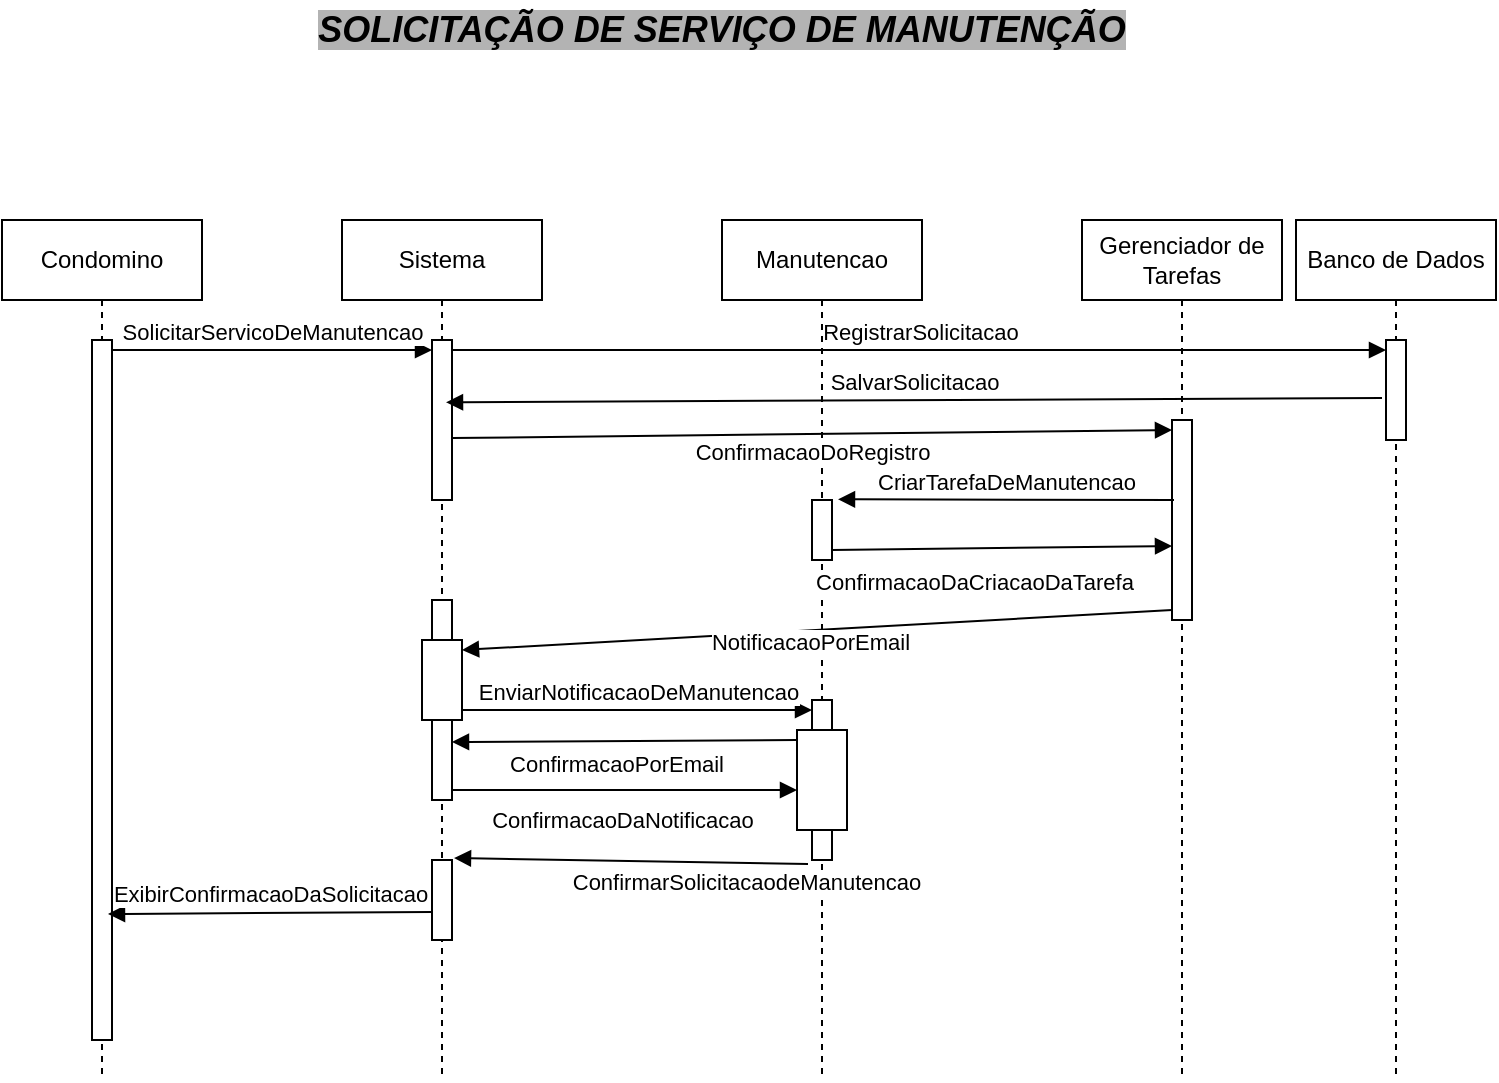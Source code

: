 <mxfile version="22.0.4" type="github">
  <diagram name="Página-1" id="mCqcDyPY4Aq2anPlDZxI">
    <mxGraphModel dx="880" dy="470" grid="1" gridSize="10" guides="1" tooltips="1" connect="1" arrows="1" fold="1" page="1" pageScale="1" pageWidth="827" pageHeight="1169" math="0" shadow="0">
      <root>
        <mxCell id="0" />
        <mxCell id="1" parent="0" />
        <mxCell id="notrwnkj8lNbOosdMPbK-1" value="&lt;b style=&quot;font-size: 18px;&quot;&gt;&lt;i style=&quot;font-size: 18px;&quot;&gt;&lt;font style=&quot;font-size: 18px; background-color: rgb(179, 179, 179);&quot;&gt;SOLICITAÇÃO DE SERVIÇO DE MANUTENÇÃO&lt;/font&gt;&lt;/i&gt;&lt;/b&gt;" style="text;html=1;strokeColor=none;fillColor=none;align=center;verticalAlign=middle;whiteSpace=wrap;rounded=0;fontSize=18;" vertex="1" parent="1">
          <mxGeometry x="100" y="70" width="680" height="30" as="geometry" />
        </mxCell>
        <mxCell id="notrwnkj8lNbOosdMPbK-2" value="Condomino" style="shape=umlLifeline;perimeter=lifelinePerimeter;whiteSpace=wrap;html=1;container=1;dropTarget=0;collapsible=0;recursiveResize=0;outlineConnect=0;portConstraint=eastwest;newEdgeStyle={&quot;curved&quot;:0,&quot;rounded&quot;:0};" vertex="1" parent="1">
          <mxGeometry x="80" y="180" width="100" height="430" as="geometry" />
        </mxCell>
        <mxCell id="notrwnkj8lNbOosdMPbK-3" value="" style="html=1;points=[[0,0,0,0,5],[0,1,0,0,-5],[1,0,0,0,5],[1,1,0,0,-5]];perimeter=orthogonalPerimeter;outlineConnect=0;targetShapes=umlLifeline;portConstraint=eastwest;newEdgeStyle={&quot;curved&quot;:0,&quot;rounded&quot;:0};" vertex="1" parent="notrwnkj8lNbOosdMPbK-2">
          <mxGeometry x="45" y="60" width="10" height="350" as="geometry" />
        </mxCell>
        <mxCell id="notrwnkj8lNbOosdMPbK-4" value="Sistema" style="shape=umlLifeline;perimeter=lifelinePerimeter;whiteSpace=wrap;html=1;container=1;dropTarget=0;collapsible=0;recursiveResize=0;outlineConnect=0;portConstraint=eastwest;newEdgeStyle={&quot;curved&quot;:0,&quot;rounded&quot;:0};" vertex="1" parent="1">
          <mxGeometry x="250" y="180" width="100" height="430" as="geometry" />
        </mxCell>
        <mxCell id="notrwnkj8lNbOosdMPbK-5" value="" style="html=1;points=[[0,0,0,0,5],[0,1,0,0,-5],[1,0,0,0,5],[1,1,0,0,-5]];perimeter=orthogonalPerimeter;outlineConnect=0;targetShapes=umlLifeline;portConstraint=eastwest;newEdgeStyle={&quot;curved&quot;:0,&quot;rounded&quot;:0};" vertex="1" parent="notrwnkj8lNbOosdMPbK-4">
          <mxGeometry x="45" y="60" width="10" height="80" as="geometry" />
        </mxCell>
        <mxCell id="notrwnkj8lNbOosdMPbK-6" value="" style="html=1;points=[[0,0,0,0,5],[0,1,0,0,-5],[1,0,0,0,5],[1,1,0,0,-5]];perimeter=orthogonalPerimeter;outlineConnect=0;targetShapes=umlLifeline;portConstraint=eastwest;newEdgeStyle={&quot;curved&quot;:0,&quot;rounded&quot;:0};" vertex="1" parent="notrwnkj8lNbOosdMPbK-4">
          <mxGeometry x="45" y="190" width="10" height="100" as="geometry" />
        </mxCell>
        <mxCell id="notrwnkj8lNbOosdMPbK-7" value="" style="html=1;points=[[0,0,0,0,5],[0,1,0,0,-5],[1,0,0,0,5],[1,1,0,0,-5]];perimeter=orthogonalPerimeter;outlineConnect=0;targetShapes=umlLifeline;portConstraint=eastwest;newEdgeStyle={&quot;curved&quot;:0,&quot;rounded&quot;:0};" vertex="1" parent="notrwnkj8lNbOosdMPbK-4">
          <mxGeometry x="45" y="320" width="10" height="40" as="geometry" />
        </mxCell>
        <mxCell id="notrwnkj8lNbOosdMPbK-8" value="" style="html=1;points=[[0,0,0,0,5],[0,1,0,0,-5],[1,0,0,0,5],[1,1,0,0,-5]];perimeter=orthogonalPerimeter;outlineConnect=0;targetShapes=umlLifeline;portConstraint=eastwest;newEdgeStyle={&quot;curved&quot;:0,&quot;rounded&quot;:0};" vertex="1" parent="notrwnkj8lNbOosdMPbK-4">
          <mxGeometry x="40" y="210" width="20" height="40" as="geometry" />
        </mxCell>
        <mxCell id="notrwnkj8lNbOosdMPbK-9" value="Manutencao" style="shape=umlLifeline;perimeter=lifelinePerimeter;whiteSpace=wrap;html=1;container=1;dropTarget=0;collapsible=0;recursiveResize=0;outlineConnect=0;portConstraint=eastwest;newEdgeStyle={&quot;curved&quot;:0,&quot;rounded&quot;:0};" vertex="1" parent="1">
          <mxGeometry x="440" y="180" width="100" height="430" as="geometry" />
        </mxCell>
        <mxCell id="notrwnkj8lNbOosdMPbK-10" value="" style="html=1;points=[[0,0,0,0,5],[0,1,0,0,-5],[1,0,0,0,5],[1,1,0,0,-5]];perimeter=orthogonalPerimeter;outlineConnect=0;targetShapes=umlLifeline;portConstraint=eastwest;newEdgeStyle={&quot;curved&quot;:0,&quot;rounded&quot;:0};" vertex="1" parent="notrwnkj8lNbOosdMPbK-9">
          <mxGeometry x="45" y="140" width="10" height="30" as="geometry" />
        </mxCell>
        <mxCell id="notrwnkj8lNbOosdMPbK-11" value="" style="html=1;points=[[0,0,0,0,5],[0,1,0,0,-5],[1,0,0,0,5],[1,1,0,0,-5]];perimeter=orthogonalPerimeter;outlineConnect=0;targetShapes=umlLifeline;portConstraint=eastwest;newEdgeStyle={&quot;curved&quot;:0,&quot;rounded&quot;:0};" vertex="1" parent="notrwnkj8lNbOosdMPbK-9">
          <mxGeometry x="45" y="240" width="10" height="80" as="geometry" />
        </mxCell>
        <mxCell id="notrwnkj8lNbOosdMPbK-12" value="" style="html=1;points=[[0,0,0,0,5],[0,1,0,0,-5],[1,0,0,0,5],[1,1,0,0,-5]];perimeter=orthogonalPerimeter;outlineConnect=0;targetShapes=umlLifeline;portConstraint=eastwest;newEdgeStyle={&quot;curved&quot;:0,&quot;rounded&quot;:0};" vertex="1" parent="notrwnkj8lNbOosdMPbK-9">
          <mxGeometry x="37.5" y="255" width="25" height="50" as="geometry" />
        </mxCell>
        <mxCell id="notrwnkj8lNbOosdMPbK-13" value="Gerenciador de Tarefas" style="shape=umlLifeline;perimeter=lifelinePerimeter;whiteSpace=wrap;html=1;container=1;dropTarget=0;collapsible=0;recursiveResize=0;outlineConnect=0;portConstraint=eastwest;newEdgeStyle={&quot;curved&quot;:0,&quot;rounded&quot;:0};" vertex="1" parent="1">
          <mxGeometry x="620" y="180" width="100" height="430" as="geometry" />
        </mxCell>
        <mxCell id="notrwnkj8lNbOosdMPbK-14" value="" style="html=1;points=[[0,0,0,0,5],[0,1,0,0,-5],[1,0,0,0,5],[1,1,0,0,-5]];perimeter=orthogonalPerimeter;outlineConnect=0;targetShapes=umlLifeline;portConstraint=eastwest;newEdgeStyle={&quot;curved&quot;:0,&quot;rounded&quot;:0};" vertex="1" parent="notrwnkj8lNbOosdMPbK-13">
          <mxGeometry x="45" y="100" width="10" height="100" as="geometry" />
        </mxCell>
        <mxCell id="notrwnkj8lNbOosdMPbK-15" value="Banco de Dados" style="shape=umlLifeline;perimeter=lifelinePerimeter;whiteSpace=wrap;html=1;container=1;dropTarget=0;collapsible=0;recursiveResize=0;outlineConnect=0;portConstraint=eastwest;newEdgeStyle={&quot;curved&quot;:0,&quot;rounded&quot;:0};" vertex="1" parent="1">
          <mxGeometry x="727" y="180" width="100" height="430" as="geometry" />
        </mxCell>
        <mxCell id="notrwnkj8lNbOosdMPbK-16" value="" style="html=1;points=[[0,0,0,0,5],[0,1,0,0,-5],[1,0,0,0,5],[1,1,0,0,-5]];perimeter=orthogonalPerimeter;outlineConnect=0;targetShapes=umlLifeline;portConstraint=eastwest;newEdgeStyle={&quot;curved&quot;:0,&quot;rounded&quot;:0};" vertex="1" parent="notrwnkj8lNbOosdMPbK-15">
          <mxGeometry x="45" y="60" width="10" height="50" as="geometry" />
        </mxCell>
        <mxCell id="notrwnkj8lNbOosdMPbK-17" value="SolicitarServicoDeManutencao" style="html=1;verticalAlign=bottom;endArrow=block;curved=0;rounded=0;exitX=1;exitY=0;exitDx=0;exitDy=5;exitPerimeter=0;entryX=0;entryY=0;entryDx=0;entryDy=5;entryPerimeter=0;" edge="1" parent="1" source="notrwnkj8lNbOosdMPbK-3" target="notrwnkj8lNbOosdMPbK-5">
          <mxGeometry width="80" relative="1" as="geometry">
            <mxPoint x="180" y="250" as="sourcePoint" />
            <mxPoint x="240" y="250" as="targetPoint" />
          </mxGeometry>
        </mxCell>
        <mxCell id="notrwnkj8lNbOosdMPbK-18" value="RegistrarSolicitacao" style="html=1;verticalAlign=bottom;endArrow=block;curved=0;rounded=0;exitX=1;exitY=0;exitDx=0;exitDy=5;exitPerimeter=0;entryX=0;entryY=0;entryDx=0;entryDy=5;entryPerimeter=0;" edge="1" parent="1" source="notrwnkj8lNbOosdMPbK-5" target="notrwnkj8lNbOosdMPbK-16">
          <mxGeometry width="80" relative="1" as="geometry">
            <mxPoint x="327" y="260" as="sourcePoint" />
            <mxPoint x="727" y="260" as="targetPoint" />
          </mxGeometry>
        </mxCell>
        <mxCell id="notrwnkj8lNbOosdMPbK-19" value="SalvarSolicitacao" style="html=1;verticalAlign=bottom;endArrow=block;curved=0;rounded=0;exitX=-0.2;exitY=0.58;exitDx=0;exitDy=0;exitPerimeter=0;entryX=0.52;entryY=0.212;entryDx=0;entryDy=0;entryPerimeter=0;" edge="1" parent="1" source="notrwnkj8lNbOosdMPbK-16" target="notrwnkj8lNbOosdMPbK-4">
          <mxGeometry width="80" relative="1" as="geometry">
            <mxPoint x="720" y="400" as="sourcePoint" />
            <mxPoint x="360" y="400" as="targetPoint" />
          </mxGeometry>
        </mxCell>
        <mxCell id="notrwnkj8lNbOosdMPbK-20" value="ConfirmacaoDoRegistro" style="html=1;verticalAlign=bottom;endArrow=block;curved=0;rounded=0;entryX=0;entryY=0;entryDx=0;entryDy=5;entryPerimeter=0;exitX=1;exitY=0.613;exitDx=0;exitDy=0;exitPerimeter=0;" edge="1" parent="1" source="notrwnkj8lNbOosdMPbK-5" target="notrwnkj8lNbOosdMPbK-14">
          <mxGeometry x="-0.002" y="-18" width="80" relative="1" as="geometry">
            <mxPoint x="360" y="300" as="sourcePoint" />
            <mxPoint x="410" y="450" as="targetPoint" />
            <mxPoint as="offset" />
          </mxGeometry>
        </mxCell>
        <mxCell id="notrwnkj8lNbOosdMPbK-21" value="CriarTarefaDeManutencao" style="html=1;verticalAlign=bottom;endArrow=block;curved=0;rounded=0;exitX=0.1;exitY=0.4;exitDx=0;exitDy=0;exitPerimeter=0;entryX=1.3;entryY=-0.012;entryDx=0;entryDy=0;entryPerimeter=0;" edge="1" parent="1" source="notrwnkj8lNbOosdMPbK-14" target="notrwnkj8lNbOosdMPbK-10">
          <mxGeometry width="80" relative="1" as="geometry">
            <mxPoint x="400" y="360" as="sourcePoint" />
            <mxPoint x="360" y="400" as="targetPoint" />
          </mxGeometry>
        </mxCell>
        <mxCell id="notrwnkj8lNbOosdMPbK-22" value="ConfirmacaoDaCriacaoDaTarefa" style="html=1;verticalAlign=bottom;endArrow=block;curved=0;rounded=0;entryX=0;entryY=0.63;entryDx=0;entryDy=0;entryPerimeter=0;exitX=1;exitY=1;exitDx=0;exitDy=-5;exitPerimeter=0;" edge="1" parent="1" source="notrwnkj8lNbOosdMPbK-10" target="notrwnkj8lNbOosdMPbK-14">
          <mxGeometry x="-0.169" y="-26" width="80" relative="1" as="geometry">
            <mxPoint x="520" y="350" as="sourcePoint" />
            <mxPoint x="500" y="400" as="targetPoint" />
            <mxPoint as="offset" />
          </mxGeometry>
        </mxCell>
        <mxCell id="notrwnkj8lNbOosdMPbK-23" value="NotificacaoPorEmail" style="html=1;verticalAlign=bottom;endArrow=block;curved=0;rounded=0;exitX=0;exitY=1;exitDx=0;exitDy=-5;exitPerimeter=0;entryX=1;entryY=0;entryDx=0;entryDy=5;entryPerimeter=0;" edge="1" parent="1" source="notrwnkj8lNbOosdMPbK-14" target="notrwnkj8lNbOosdMPbK-8">
          <mxGeometry x="0.023" y="15" width="80" relative="1" as="geometry">
            <mxPoint x="420" y="400" as="sourcePoint" />
            <mxPoint x="360" y="400" as="targetPoint" />
            <mxPoint as="offset" />
          </mxGeometry>
        </mxCell>
        <mxCell id="notrwnkj8lNbOosdMPbK-24" value="EnviarNotificacaoDeManutencao" style="html=1;verticalAlign=bottom;endArrow=block;curved=0;rounded=0;entryX=0;entryY=0;entryDx=0;entryDy=5;entryPerimeter=0;exitX=1;exitY=1;exitDx=0;exitDy=-5;exitPerimeter=0;" edge="1" parent="1" source="notrwnkj8lNbOosdMPbK-8" target="notrwnkj8lNbOosdMPbK-11">
          <mxGeometry width="80" relative="1" as="geometry">
            <mxPoint x="410" y="425" as="sourcePoint" />
            <mxPoint x="420" y="540" as="targetPoint" />
          </mxGeometry>
        </mxCell>
        <mxCell id="notrwnkj8lNbOosdMPbK-25" value="ConfirmacaoPorEmail" style="html=1;verticalAlign=bottom;endArrow=block;curved=0;rounded=0;exitX=0;exitY=0;exitDx=0;exitDy=5;exitPerimeter=0;entryX=1;entryY=0.71;entryDx=0;entryDy=0;entryPerimeter=0;" edge="1" parent="1" source="notrwnkj8lNbOosdMPbK-12" target="notrwnkj8lNbOosdMPbK-6">
          <mxGeometry x="0.053" y="20" width="80" relative="1" as="geometry">
            <mxPoint x="440" y="440" as="sourcePoint" />
            <mxPoint x="340" y="440" as="targetPoint" />
            <mxPoint as="offset" />
          </mxGeometry>
        </mxCell>
        <mxCell id="notrwnkj8lNbOosdMPbK-26" value="ConfirmacaoDaNotificacao" style="html=1;verticalAlign=bottom;endArrow=block;curved=0;rounded=0;exitX=1;exitY=1;exitDx=0;exitDy=-5;exitPerimeter=0;" edge="1" parent="1" source="notrwnkj8lNbOosdMPbK-6" target="notrwnkj8lNbOosdMPbK-12">
          <mxGeometry x="-0.015" y="-24" width="80" relative="1" as="geometry">
            <mxPoint x="334" y="570" as="sourcePoint" />
            <mxPoint x="430" y="460" as="targetPoint" />
            <mxPoint as="offset" />
          </mxGeometry>
        </mxCell>
        <mxCell id="notrwnkj8lNbOosdMPbK-27" value="ConfirmarSolicitacaodeManutencao" style="html=1;verticalAlign=bottom;endArrow=block;curved=0;rounded=0;entryX=1.1;entryY=-0.025;entryDx=0;entryDy=0;entryPerimeter=0;exitX=-0.2;exitY=1.025;exitDx=0;exitDy=0;exitPerimeter=0;" edge="1" parent="1" source="notrwnkj8lNbOosdMPbK-11" target="notrwnkj8lNbOosdMPbK-7">
          <mxGeometry x="-0.647" y="19" width="80" relative="1" as="geometry">
            <mxPoint x="510" y="530" as="sourcePoint" />
            <mxPoint x="590" y="530" as="targetPoint" />
            <mxPoint as="offset" />
          </mxGeometry>
        </mxCell>
        <mxCell id="notrwnkj8lNbOosdMPbK-28" value="ExibirConfirmacaoDaSolicitacao" style="html=1;verticalAlign=bottom;endArrow=block;curved=0;rounded=0;entryX=0.8;entryY=0.82;entryDx=0;entryDy=0;entryPerimeter=0;exitX=0;exitY=0.65;exitDx=0;exitDy=0;exitPerimeter=0;" edge="1" parent="1" source="notrwnkj8lNbOosdMPbK-7" target="notrwnkj8lNbOosdMPbK-3">
          <mxGeometry width="80" relative="1" as="geometry">
            <mxPoint x="350" y="580" as="sourcePoint" />
            <mxPoint x="430" y="580" as="targetPoint" />
          </mxGeometry>
        </mxCell>
      </root>
    </mxGraphModel>
  </diagram>
</mxfile>
